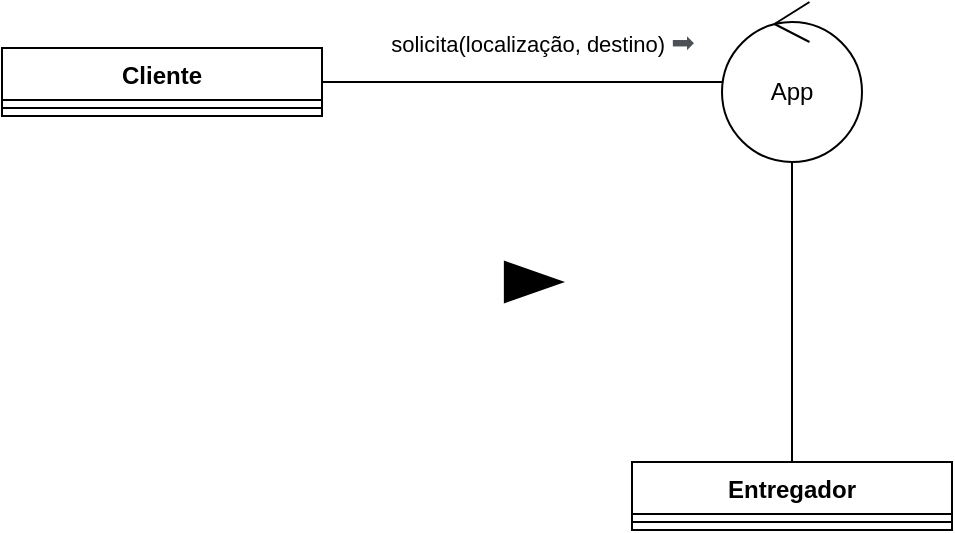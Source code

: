 <mxfile version="18.1.2" type="github">
  <diagram id="CYms357M9IINYG30bXpw" name="Page-1">
    <mxGraphModel dx="1038" dy="571" grid="1" gridSize="10" guides="1" tooltips="1" connect="1" arrows="1" fold="1" page="1" pageScale="1" pageWidth="827" pageHeight="1169" math="0" shadow="0">
      <root>
        <mxCell id="0" />
        <mxCell id="1" parent="0" />
        <mxCell id="O2R2ElD3qq0XadTc_z8P-1" value="Cliente" style="swimlane;fontStyle=1;align=center;verticalAlign=top;childLayout=stackLayout;horizontal=1;startSize=26;horizontalStack=0;resizeParent=1;resizeParentMax=0;resizeLast=0;collapsible=1;marginBottom=0;" vertex="1" parent="1">
          <mxGeometry x="120" y="223" width="160" height="34" as="geometry" />
        </mxCell>
        <mxCell id="O2R2ElD3qq0XadTc_z8P-3" value="" style="line;strokeWidth=1;fillColor=none;align=left;verticalAlign=middle;spacingTop=-1;spacingLeft=3;spacingRight=3;rotatable=0;labelPosition=right;points=[];portConstraint=eastwest;" vertex="1" parent="O2R2ElD3qq0XadTc_z8P-1">
          <mxGeometry y="26" width="160" height="8" as="geometry" />
        </mxCell>
        <mxCell id="O2R2ElD3qq0XadTc_z8P-5" value="Entregador" style="swimlane;fontStyle=1;align=center;verticalAlign=top;childLayout=stackLayout;horizontal=1;startSize=26;horizontalStack=0;resizeParent=1;resizeParentMax=0;resizeLast=0;collapsible=1;marginBottom=0;" vertex="1" parent="1">
          <mxGeometry x="435" y="430" width="160" height="34" as="geometry" />
        </mxCell>
        <mxCell id="O2R2ElD3qq0XadTc_z8P-7" value="" style="line;strokeWidth=1;fillColor=none;align=left;verticalAlign=middle;spacingTop=-1;spacingLeft=3;spacingRight=3;rotatable=0;labelPosition=right;points=[];portConstraint=eastwest;" vertex="1" parent="O2R2ElD3qq0XadTc_z8P-5">
          <mxGeometry y="26" width="160" height="8" as="geometry" />
        </mxCell>
        <mxCell id="O2R2ElD3qq0XadTc_z8P-17" style="edgeStyle=orthogonalEdgeStyle;rounded=0;orthogonalLoop=1;jettySize=auto;html=1;entryX=1;entryY=0.5;entryDx=0;entryDy=0;endArrow=none;endFill=0;" edge="1" parent="1" source="O2R2ElD3qq0XadTc_z8P-16" target="O2R2ElD3qq0XadTc_z8P-1">
          <mxGeometry relative="1" as="geometry" />
        </mxCell>
        <mxCell id="O2R2ElD3qq0XadTc_z8P-20" value="solicita(localização, destino)&amp;nbsp;&lt;span style=&quot;color: rgb(77, 81, 86); font-family: arial, sans-serif; font-size: 14px; text-align: left;&quot;&gt;➡&lt;/span&gt;" style="edgeLabel;html=1;align=center;verticalAlign=middle;resizable=0;points=[];" vertex="1" connectable="0" parent="O2R2ElD3qq0XadTc_z8P-17">
          <mxGeometry x="0.292" y="-2" relative="1" as="geometry">
            <mxPoint x="39" y="-18" as="offset" />
          </mxGeometry>
        </mxCell>
        <mxCell id="O2R2ElD3qq0XadTc_z8P-18" style="edgeStyle=orthogonalEdgeStyle;rounded=0;orthogonalLoop=1;jettySize=auto;html=1;endArrow=none;endFill=0;" edge="1" parent="1" source="O2R2ElD3qq0XadTc_z8P-16" target="O2R2ElD3qq0XadTc_z8P-5">
          <mxGeometry relative="1" as="geometry" />
        </mxCell>
        <mxCell id="O2R2ElD3qq0XadTc_z8P-16" value="App" style="ellipse;shape=umlControl;whiteSpace=wrap;html=1;gradientColor=none;fillColor=default;" vertex="1" parent="1">
          <mxGeometry x="480" y="200" width="70" height="80" as="geometry" />
        </mxCell>
        <mxCell id="O2R2ElD3qq0XadTc_z8P-21" value="" style="html=1;shadow=0;dashed=0;align=center;verticalAlign=middle;shape=mxgraph.arrows2.arrow;dy=0.6;dx=40;notch=0;fillColor=#000000;gradientColor=none;" vertex="1" parent="1">
          <mxGeometry x="371.43" y="330" width="28.57" height="20" as="geometry" />
        </mxCell>
      </root>
    </mxGraphModel>
  </diagram>
</mxfile>
